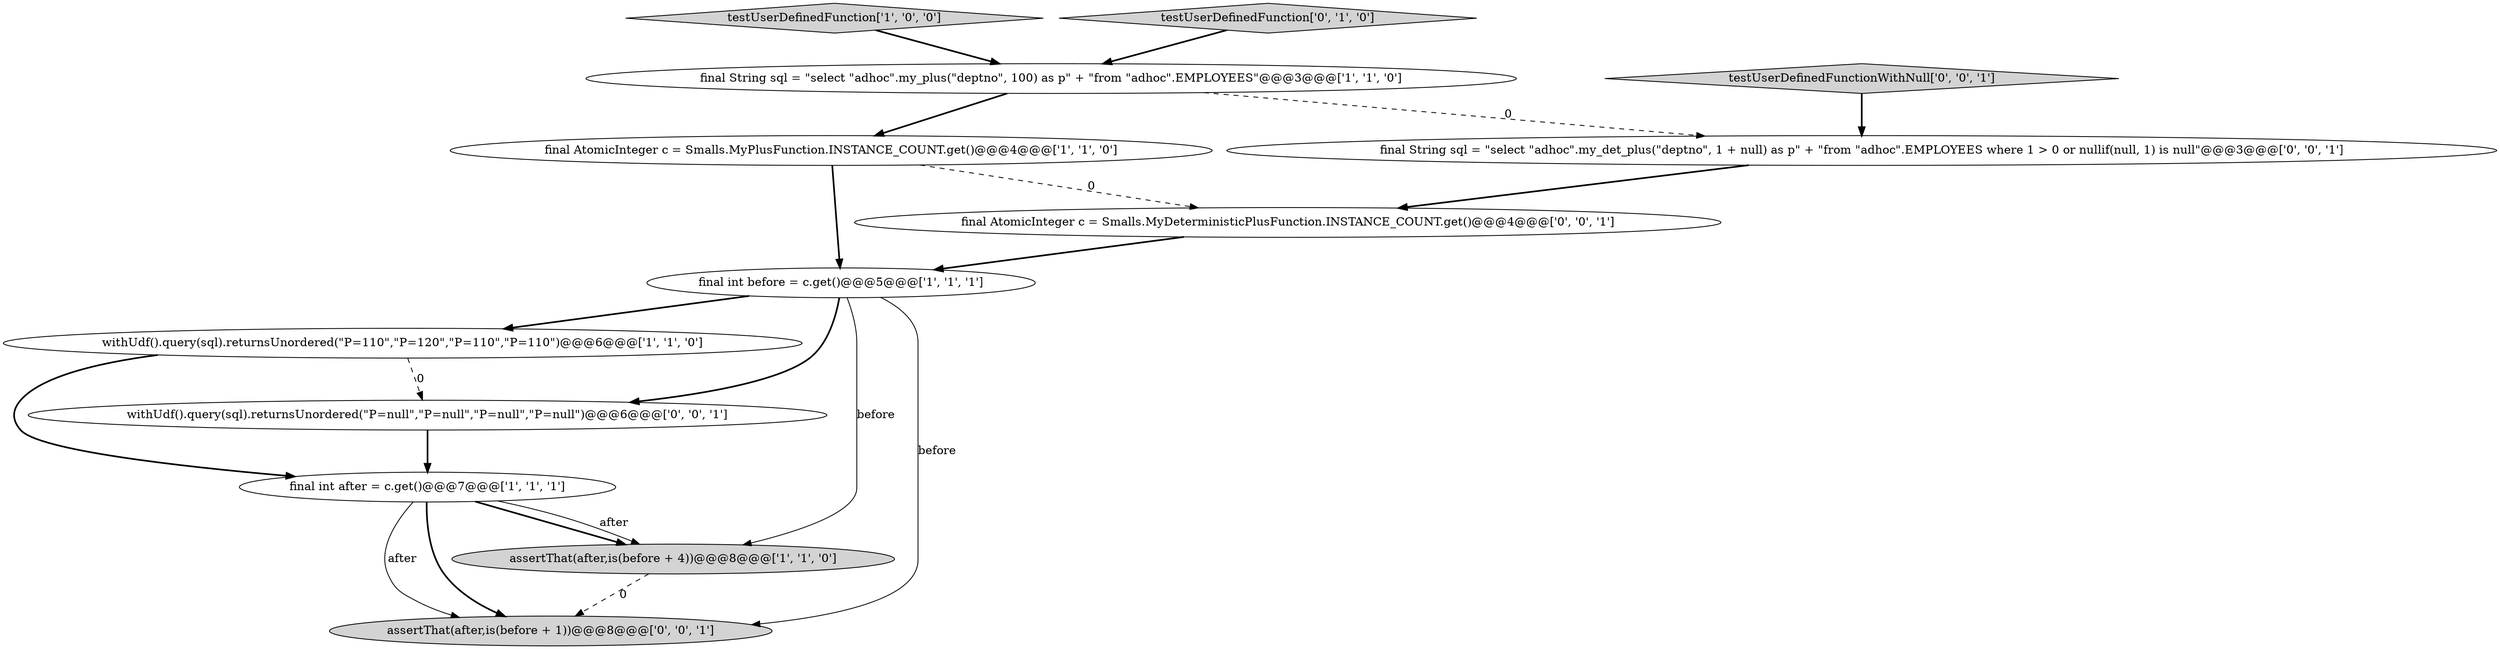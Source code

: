 digraph {
5 [style = filled, label = "final String sql = \"select \"adhoc\".my_plus(\"deptno\", 100) as p\" + \"from \"adhoc\".EMPLOYEES\"@@@3@@@['1', '1', '0']", fillcolor = white, shape = ellipse image = "AAA0AAABBB1BBB"];
1 [style = filled, label = "testUserDefinedFunction['1', '0', '0']", fillcolor = lightgray, shape = diamond image = "AAA0AAABBB1BBB"];
3 [style = filled, label = "final int after = c.get()@@@7@@@['1', '1', '1']", fillcolor = white, shape = ellipse image = "AAA0AAABBB1BBB"];
0 [style = filled, label = "withUdf().query(sql).returnsUnordered(\"P=110\",\"P=120\",\"P=110\",\"P=110\")@@@6@@@['1', '1', '0']", fillcolor = white, shape = ellipse image = "AAA0AAABBB1BBB"];
9 [style = filled, label = "withUdf().query(sql).returnsUnordered(\"P=null\",\"P=null\",\"P=null\",\"P=null\")@@@6@@@['0', '0', '1']", fillcolor = white, shape = ellipse image = "AAA0AAABBB3BBB"];
2 [style = filled, label = "final AtomicInteger c = Smalls.MyPlusFunction.INSTANCE_COUNT.get()@@@4@@@['1', '1', '0']", fillcolor = white, shape = ellipse image = "AAA0AAABBB1BBB"];
11 [style = filled, label = "assertThat(after,is(before + 1))@@@8@@@['0', '0', '1']", fillcolor = lightgray, shape = ellipse image = "AAA0AAABBB3BBB"];
12 [style = filled, label = "final AtomicInteger c = Smalls.MyDeterministicPlusFunction.INSTANCE_COUNT.get()@@@4@@@['0', '0', '1']", fillcolor = white, shape = ellipse image = "AAA0AAABBB3BBB"];
4 [style = filled, label = "assertThat(after,is(before + 4))@@@8@@@['1', '1', '0']", fillcolor = lightgray, shape = ellipse image = "AAA0AAABBB1BBB"];
7 [style = filled, label = "testUserDefinedFunction['0', '1', '0']", fillcolor = lightgray, shape = diamond image = "AAA0AAABBB2BBB"];
10 [style = filled, label = "testUserDefinedFunctionWithNull['0', '0', '1']", fillcolor = lightgray, shape = diamond image = "AAA0AAABBB3BBB"];
8 [style = filled, label = "final String sql = \"select \"adhoc\".my_det_plus(\"deptno\", 1 + null) as p\" + \"from \"adhoc\".EMPLOYEES where 1 > 0 or nullif(null, 1) is null\"@@@3@@@['0', '0', '1']", fillcolor = white, shape = ellipse image = "AAA0AAABBB3BBB"];
6 [style = filled, label = "final int before = c.get()@@@5@@@['1', '1', '1']", fillcolor = white, shape = ellipse image = "AAA0AAABBB1BBB"];
1->5 [style = bold, label=""];
0->3 [style = bold, label=""];
3->11 [style = solid, label="after"];
2->6 [style = bold, label=""];
3->11 [style = bold, label=""];
6->0 [style = bold, label=""];
12->6 [style = bold, label=""];
3->4 [style = bold, label=""];
6->4 [style = solid, label="before"];
2->12 [style = dashed, label="0"];
5->2 [style = bold, label=""];
7->5 [style = bold, label=""];
10->8 [style = bold, label=""];
6->11 [style = solid, label="before"];
3->4 [style = solid, label="after"];
5->8 [style = dashed, label="0"];
9->3 [style = bold, label=""];
0->9 [style = dashed, label="0"];
4->11 [style = dashed, label="0"];
6->9 [style = bold, label=""];
8->12 [style = bold, label=""];
}
